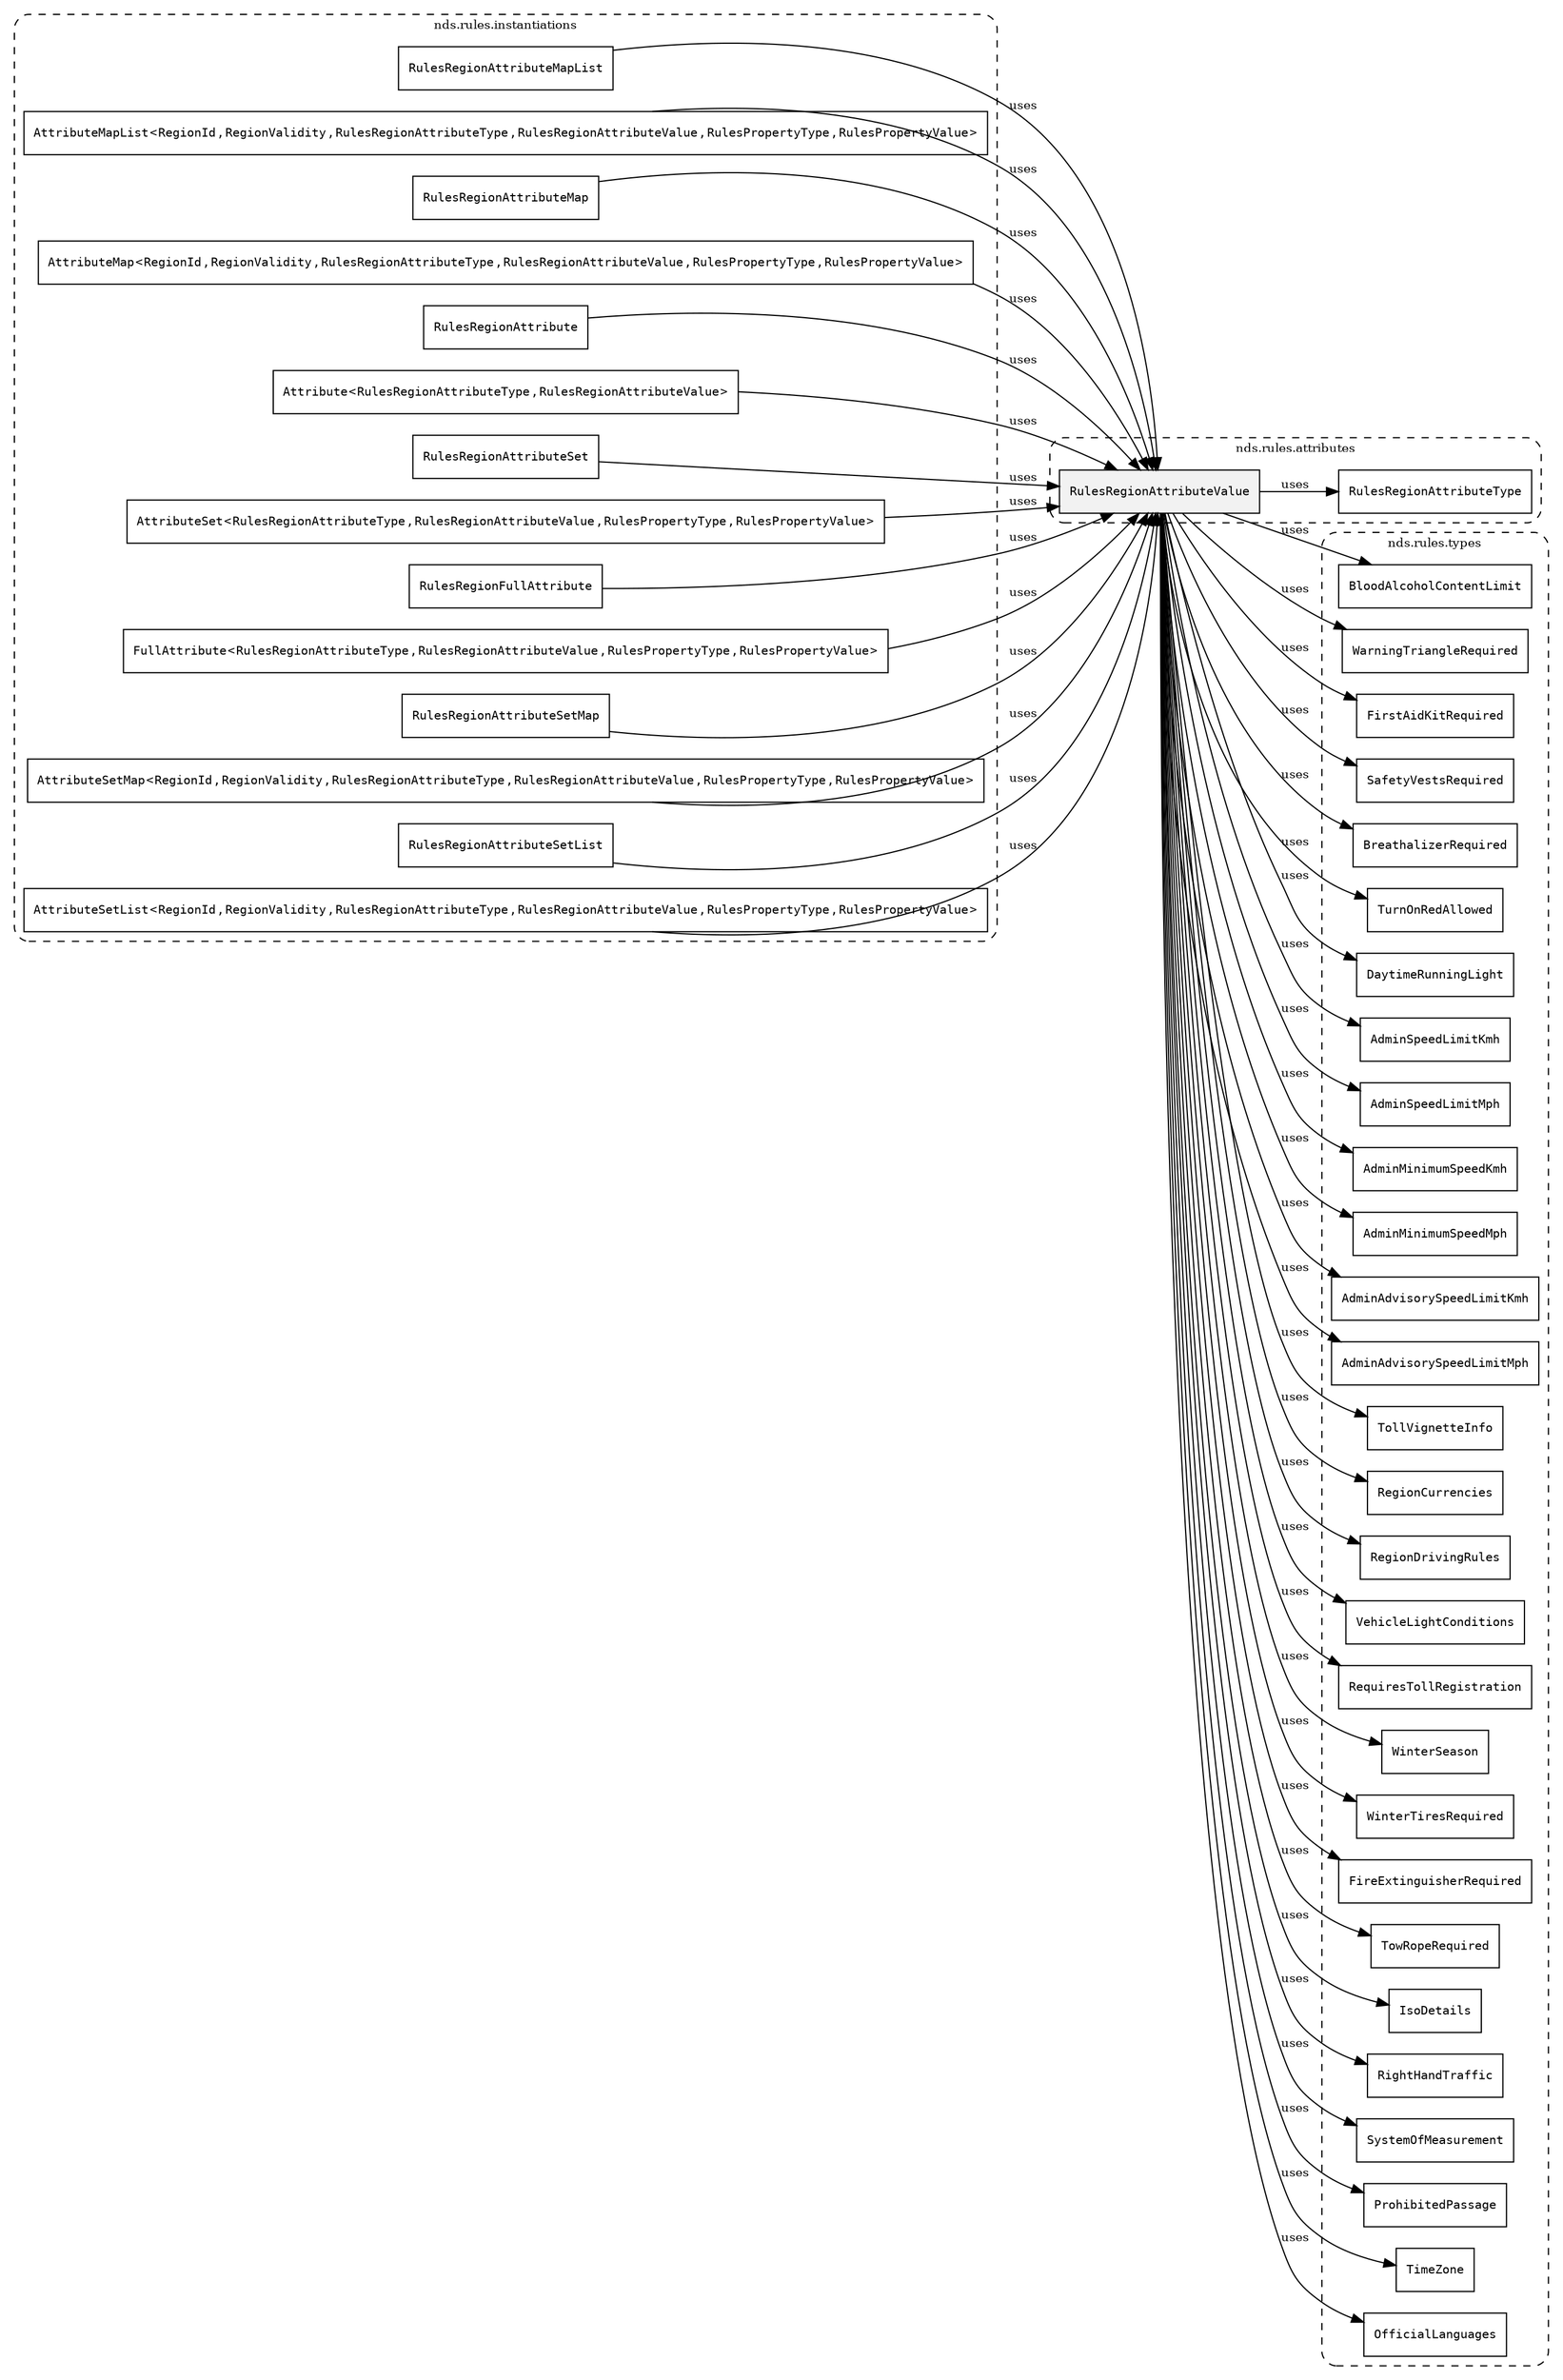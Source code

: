 /**
 * This dot file creates symbol collaboration diagram for RulesRegionAttributeValue.
 */
digraph ZSERIO
{
    node [shape=box, fontsize=10];
    rankdir="LR";
    fontsize=10;
    tooltip="RulesRegionAttributeValue collaboration diagram";

    subgraph "cluster_nds.rules.attributes"
    {
        style="dashed, rounded";
        label="nds.rules.attributes";
        tooltip="Package nds.rules.attributes";
        href="../../../content/packages/nds.rules.attributes.html#Package-nds-rules-attributes";
        target="_parent";

        "RulesRegionAttributeValue" [style="filled", fillcolor="#0000000D", target="_parent", label=<<font face="monospace"><table align="center" border="0" cellspacing="0" cellpadding="0"><tr><td href="../../../content/packages/nds.rules.attributes.html#Choice-RulesRegionAttributeValue" title="Choice defined in nds.rules.attributes">RulesRegionAttributeValue</td></tr></table></font>>];
        "RulesRegionAttributeType" [target="_parent", label=<<font face="monospace"><table align="center" border="0" cellspacing="0" cellpadding="0"><tr><td href="../../../content/packages/nds.rules.attributes.html#Enum-RulesRegionAttributeType" title="Enum defined in nds.rules.attributes">RulesRegionAttributeType</td></tr></table></font>>];
    }

    subgraph "cluster_nds.rules.types"
    {
        style="dashed, rounded";
        label="nds.rules.types";
        tooltip="Package nds.rules.types";
        href="../../../content/packages/nds.rules.types.html#Package-nds-rules-types";
        target="_parent";

        "BloodAlcoholContentLimit" [target="_parent", label=<<font face="monospace"><table align="center" border="0" cellspacing="0" cellpadding="0"><tr><td href="../../../content/packages/nds.rules.types.html#Subtype-BloodAlcoholContentLimit" title="Subtype defined in nds.rules.types">BloodAlcoholContentLimit</td></tr></table></font>>];
        "WarningTriangleRequired" [target="_parent", label=<<font face="monospace"><table align="center" border="0" cellspacing="0" cellpadding="0"><tr><td href="../../../content/packages/nds.rules.types.html#Subtype-WarningTriangleRequired" title="Subtype defined in nds.rules.types">WarningTriangleRequired</td></tr></table></font>>];
        "FirstAidKitRequired" [target="_parent", label=<<font face="monospace"><table align="center" border="0" cellspacing="0" cellpadding="0"><tr><td href="../../../content/packages/nds.rules.types.html#Subtype-FirstAidKitRequired" title="Subtype defined in nds.rules.types">FirstAidKitRequired</td></tr></table></font>>];
        "SafetyVestsRequired" [target="_parent", label=<<font face="monospace"><table align="center" border="0" cellspacing="0" cellpadding="0"><tr><td href="../../../content/packages/nds.rules.types.html#Subtype-SafetyVestsRequired" title="Subtype defined in nds.rules.types">SafetyVestsRequired</td></tr></table></font>>];
        "BreathalizerRequired" [target="_parent", label=<<font face="monospace"><table align="center" border="0" cellspacing="0" cellpadding="0"><tr><td href="../../../content/packages/nds.rules.types.html#Subtype-BreathalizerRequired" title="Subtype defined in nds.rules.types">BreathalizerRequired</td></tr></table></font>>];
        "TurnOnRedAllowed" [target="_parent", label=<<font face="monospace"><table align="center" border="0" cellspacing="0" cellpadding="0"><tr><td href="../../../content/packages/nds.rules.types.html#Subtype-TurnOnRedAllowed" title="Subtype defined in nds.rules.types">TurnOnRedAllowed</td></tr></table></font>>];
        "DaytimeRunningLight" [target="_parent", label=<<font face="monospace"><table align="center" border="0" cellspacing="0" cellpadding="0"><tr><td href="../../../content/packages/nds.rules.types.html#Subtype-DaytimeRunningLight" title="Subtype defined in nds.rules.types">DaytimeRunningLight</td></tr></table></font>>];
        "AdminSpeedLimitKmh" [target="_parent", label=<<font face="monospace"><table align="center" border="0" cellspacing="0" cellpadding="0"><tr><td href="../../../content/packages/nds.rules.types.html#Subtype-AdminSpeedLimitKmh" title="Subtype defined in nds.rules.types">AdminSpeedLimitKmh</td></tr></table></font>>];
        "AdminSpeedLimitMph" [target="_parent", label=<<font face="monospace"><table align="center" border="0" cellspacing="0" cellpadding="0"><tr><td href="../../../content/packages/nds.rules.types.html#Subtype-AdminSpeedLimitMph" title="Subtype defined in nds.rules.types">AdminSpeedLimitMph</td></tr></table></font>>];
        "AdminMinimumSpeedKmh" [target="_parent", label=<<font face="monospace"><table align="center" border="0" cellspacing="0" cellpadding="0"><tr><td href="../../../content/packages/nds.rules.types.html#Subtype-AdminMinimumSpeedKmh" title="Subtype defined in nds.rules.types">AdminMinimumSpeedKmh</td></tr></table></font>>];
        "AdminMinimumSpeedMph" [target="_parent", label=<<font face="monospace"><table align="center" border="0" cellspacing="0" cellpadding="0"><tr><td href="../../../content/packages/nds.rules.types.html#Subtype-AdminMinimumSpeedMph" title="Subtype defined in nds.rules.types">AdminMinimumSpeedMph</td></tr></table></font>>];
        "AdminAdvisorySpeedLimitKmh" [target="_parent", label=<<font face="monospace"><table align="center" border="0" cellspacing="0" cellpadding="0"><tr><td href="../../../content/packages/nds.rules.types.html#Subtype-AdminAdvisorySpeedLimitKmh" title="Subtype defined in nds.rules.types">AdminAdvisorySpeedLimitKmh</td></tr></table></font>>];
        "AdminAdvisorySpeedLimitMph" [target="_parent", label=<<font face="monospace"><table align="center" border="0" cellspacing="0" cellpadding="0"><tr><td href="../../../content/packages/nds.rules.types.html#Subtype-AdminAdvisorySpeedLimitMph" title="Subtype defined in nds.rules.types">AdminAdvisorySpeedLimitMph</td></tr></table></font>>];
        "TollVignetteInfo" [target="_parent", label=<<font face="monospace"><table align="center" border="0" cellspacing="0" cellpadding="0"><tr><td href="../../../content/packages/nds.rules.types.html#Subtype-TollVignetteInfo" title="Subtype defined in nds.rules.types">TollVignetteInfo</td></tr></table></font>>];
        "RegionCurrencies" [target="_parent", label=<<font face="monospace"><table align="center" border="0" cellspacing="0" cellpadding="0"><tr><td href="../../../content/packages/nds.rules.types.html#Subtype-RegionCurrencies" title="Subtype defined in nds.rules.types">RegionCurrencies</td></tr></table></font>>];
        "RegionDrivingRules" [target="_parent", label=<<font face="monospace"><table align="center" border="0" cellspacing="0" cellpadding="0"><tr><td href="../../../content/packages/nds.rules.types.html#Structure-RegionDrivingRules" title="Structure defined in nds.rules.types">RegionDrivingRules</td></tr></table></font>>];
        "VehicleLightConditions" [target="_parent", label=<<font face="monospace"><table align="center" border="0" cellspacing="0" cellpadding="0"><tr><td href="../../../content/packages/nds.rules.types.html#Structure-VehicleLightConditions" title="Structure defined in nds.rules.types">VehicleLightConditions</td></tr></table></font>>];
        "RequiresTollRegistration" [target="_parent", label=<<font face="monospace"><table align="center" border="0" cellspacing="0" cellpadding="0"><tr><td href="../../../content/packages/nds.rules.types.html#Subtype-RequiresTollRegistration" title="Subtype defined in nds.rules.types">RequiresTollRegistration</td></tr></table></font>>];
        "WinterSeason" [target="_parent", label=<<font face="monospace"><table align="center" border="0" cellspacing="0" cellpadding="0"><tr><td href="../../../content/packages/nds.rules.types.html#Subtype-WinterSeason" title="Subtype defined in nds.rules.types">WinterSeason</td></tr></table></font>>];
        "WinterTiresRequired" [target="_parent", label=<<font face="monospace"><table align="center" border="0" cellspacing="0" cellpadding="0"><tr><td href="../../../content/packages/nds.rules.types.html#Subtype-WinterTiresRequired" title="Subtype defined in nds.rules.types">WinterTiresRequired</td></tr></table></font>>];
        "FireExtinguisherRequired" [target="_parent", label=<<font face="monospace"><table align="center" border="0" cellspacing="0" cellpadding="0"><tr><td href="../../../content/packages/nds.rules.types.html#Subtype-FireExtinguisherRequired" title="Subtype defined in nds.rules.types">FireExtinguisherRequired</td></tr></table></font>>];
        "TowRopeRequired" [target="_parent", label=<<font face="monospace"><table align="center" border="0" cellspacing="0" cellpadding="0"><tr><td href="../../../content/packages/nds.rules.types.html#Subtype-TowRopeRequired" title="Subtype defined in nds.rules.types">TowRopeRequired</td></tr></table></font>>];
        "IsoDetails" [target="_parent", label=<<font face="monospace"><table align="center" border="0" cellspacing="0" cellpadding="0"><tr><td href="../../../content/packages/nds.rules.types.html#Subtype-IsoDetails" title="Subtype defined in nds.rules.types">IsoDetails</td></tr></table></font>>];
        "RightHandTraffic" [target="_parent", label=<<font face="monospace"><table align="center" border="0" cellspacing="0" cellpadding="0"><tr><td href="../../../content/packages/nds.rules.types.html#Subtype-RightHandTraffic" title="Subtype defined in nds.rules.types">RightHandTraffic</td></tr></table></font>>];
        "SystemOfMeasurement" [target="_parent", label=<<font face="monospace"><table align="center" border="0" cellspacing="0" cellpadding="0"><tr><td href="../../../content/packages/nds.rules.types.html#Enum-SystemOfMeasurement" title="Enum defined in nds.rules.types">SystemOfMeasurement</td></tr></table></font>>];
        "ProhibitedPassage" [target="_parent", label=<<font face="monospace"><table align="center" border="0" cellspacing="0" cellpadding="0"><tr><td href="../../../content/packages/nds.rules.types.html#Subtype-ProhibitedPassage" title="Subtype defined in nds.rules.types">ProhibitedPassage</td></tr></table></font>>];
        "TimeZone" [target="_parent", label=<<font face="monospace"><table align="center" border="0" cellspacing="0" cellpadding="0"><tr><td href="../../../content/packages/nds.rules.types.html#Structure-TimeZone" title="Structure defined in nds.rules.types">TimeZone</td></tr></table></font>>];
        "OfficialLanguages" [target="_parent", label=<<font face="monospace"><table align="center" border="0" cellspacing="0" cellpadding="0"><tr><td href="../../../content/packages/nds.rules.types.html#Structure-OfficialLanguages" title="Structure defined in nds.rules.types">OfficialLanguages</td></tr></table></font>>];
    }

    subgraph "cluster_nds.rules.instantiations"
    {
        style="dashed, rounded";
        label="nds.rules.instantiations";
        tooltip="Package nds.rules.instantiations";
        href="../../../content/packages/nds.rules.instantiations.html#Package-nds-rules-instantiations";
        target="_parent";

        "RulesRegionAttributeMapList" [target="_parent", label=<<font face="monospace"><table align="center" border="0" cellspacing="0" cellpadding="0"><tr><td href="../../../content/packages/nds.rules.instantiations.html#InstantiateType-RulesRegionAttributeMapList" title="InstantiateType defined in nds.rules.instantiations">RulesRegionAttributeMapList</td></tr></table></font>>];
        "AttributeMapList&lt;RegionId,RegionValidity,RulesRegionAttributeType,RulesRegionAttributeValue,RulesPropertyType,RulesPropertyValue&gt;" [target="_parent", label=<<font face="monospace"><table align="center" border="0" cellspacing="0" cellpadding="0"><tr><td href="../../../content/packages/nds.core.attributemap.html#Structure-AttributeMapList" title="Structure defined in nds.core.attributemap">AttributeMapList</td><td>&lt;</td><td><table align="center" border="0" cellspacing="0" cellpadding="0"><tr><td href="../../../content/packages/nds.core.types.html#Subtype-RegionId" title="Subtype defined in nds.core.types">RegionId</td></tr></table></td><td>,</td><td><table align="center" border="0" cellspacing="0" cellpadding="0"><tr><td href="../../../content/packages/nds.rules.types.html#Structure-RegionValidity" title="Structure defined in nds.rules.types">RegionValidity</td></tr></table></td><td>,</td><td><table align="center" border="0" cellspacing="0" cellpadding="0"><tr><td href="../../../content/packages/nds.rules.attributes.html#Enum-RulesRegionAttributeType" title="Enum defined in nds.rules.attributes">RulesRegionAttributeType</td></tr></table></td><td>,</td><td><table align="center" border="0" cellspacing="0" cellpadding="0"><tr><td href="../../../content/packages/nds.rules.attributes.html#Choice-RulesRegionAttributeValue" title="Choice defined in nds.rules.attributes">RulesRegionAttributeValue</td></tr></table></td><td>,</td><td><table align="center" border="0" cellspacing="0" cellpadding="0"><tr><td href="../../../content/packages/nds.rules.properties.html#Structure-RulesPropertyType" title="Structure defined in nds.rules.properties">RulesPropertyType</td></tr></table></td><td>,</td><td><table align="center" border="0" cellspacing="0" cellpadding="0"><tr><td href="../../../content/packages/nds.rules.properties.html#Structure-RulesPropertyValue" title="Structure defined in nds.rules.properties">RulesPropertyValue</td></tr></table></td><td>&gt;</td></tr></table></font>>];
        "RulesRegionAttributeMap" [target="_parent", label=<<font face="monospace"><table align="center" border="0" cellspacing="0" cellpadding="0"><tr><td href="../../../content/packages/nds.rules.instantiations.html#InstantiateType-RulesRegionAttributeMap" title="InstantiateType defined in nds.rules.instantiations">RulesRegionAttributeMap</td></tr></table></font>>];
        "AttributeMap&lt;RegionId,RegionValidity,RulesRegionAttributeType,RulesRegionAttributeValue,RulesPropertyType,RulesPropertyValue&gt;" [target="_parent", label=<<font face="monospace"><table align="center" border="0" cellspacing="0" cellpadding="0"><tr><td href="../../../content/packages/nds.core.attributemap.html#Structure-AttributeMap" title="Structure defined in nds.core.attributemap">AttributeMap</td><td>&lt;</td><td><table align="center" border="0" cellspacing="0" cellpadding="0"><tr><td href="../../../content/packages/nds.core.types.html#Subtype-RegionId" title="Subtype defined in nds.core.types">RegionId</td></tr></table></td><td>,</td><td><table align="center" border="0" cellspacing="0" cellpadding="0"><tr><td href="../../../content/packages/nds.rules.types.html#Structure-RegionValidity" title="Structure defined in nds.rules.types">RegionValidity</td></tr></table></td><td>,</td><td><table align="center" border="0" cellspacing="0" cellpadding="0"><tr><td href="../../../content/packages/nds.rules.attributes.html#Enum-RulesRegionAttributeType" title="Enum defined in nds.rules.attributes">RulesRegionAttributeType</td></tr></table></td><td>,</td><td><table align="center" border="0" cellspacing="0" cellpadding="0"><tr><td href="../../../content/packages/nds.rules.attributes.html#Choice-RulesRegionAttributeValue" title="Choice defined in nds.rules.attributes">RulesRegionAttributeValue</td></tr></table></td><td>,</td><td><table align="center" border="0" cellspacing="0" cellpadding="0"><tr><td href="../../../content/packages/nds.rules.properties.html#Structure-RulesPropertyType" title="Structure defined in nds.rules.properties">RulesPropertyType</td></tr></table></td><td>,</td><td><table align="center" border="0" cellspacing="0" cellpadding="0"><tr><td href="../../../content/packages/nds.rules.properties.html#Structure-RulesPropertyValue" title="Structure defined in nds.rules.properties">RulesPropertyValue</td></tr></table></td><td>&gt;</td></tr></table></font>>];
        "RulesRegionAttribute" [target="_parent", label=<<font face="monospace"><table align="center" border="0" cellspacing="0" cellpadding="0"><tr><td href="../../../content/packages/nds.rules.instantiations.html#InstantiateType-RulesRegionAttribute" title="InstantiateType defined in nds.rules.instantiations">RulesRegionAttribute</td></tr></table></font>>];
        "Attribute&lt;RulesRegionAttributeType,RulesRegionAttributeValue&gt;" [target="_parent", label=<<font face="monospace"><table align="center" border="0" cellspacing="0" cellpadding="0"><tr><td href="../../../content/packages/nds.core.attributemap.html#Structure-Attribute" title="Structure defined in nds.core.attributemap">Attribute</td><td>&lt;</td><td><table align="center" border="0" cellspacing="0" cellpadding="0"><tr><td href="../../../content/packages/nds.rules.attributes.html#Enum-RulesRegionAttributeType" title="Enum defined in nds.rules.attributes">RulesRegionAttributeType</td></tr></table></td><td>,</td><td><table align="center" border="0" cellspacing="0" cellpadding="0"><tr><td href="../../../content/packages/nds.rules.attributes.html#Choice-RulesRegionAttributeValue" title="Choice defined in nds.rules.attributes">RulesRegionAttributeValue</td></tr></table></td><td>&gt;</td></tr></table></font>>];
        "RulesRegionAttributeSet" [target="_parent", label=<<font face="monospace"><table align="center" border="0" cellspacing="0" cellpadding="0"><tr><td href="../../../content/packages/nds.rules.instantiations.html#InstantiateType-RulesRegionAttributeSet" title="InstantiateType defined in nds.rules.instantiations">RulesRegionAttributeSet</td></tr></table></font>>];
        "AttributeSet&lt;RulesRegionAttributeType,RulesRegionAttributeValue,RulesPropertyType,RulesPropertyValue&gt;" [target="_parent", label=<<font face="monospace"><table align="center" border="0" cellspacing="0" cellpadding="0"><tr><td href="../../../content/packages/nds.core.attributemap.html#Structure-AttributeSet" title="Structure defined in nds.core.attributemap">AttributeSet</td><td>&lt;</td><td><table align="center" border="0" cellspacing="0" cellpadding="0"><tr><td href="../../../content/packages/nds.rules.attributes.html#Enum-RulesRegionAttributeType" title="Enum defined in nds.rules.attributes">RulesRegionAttributeType</td></tr></table></td><td>,</td><td><table align="center" border="0" cellspacing="0" cellpadding="0"><tr><td href="../../../content/packages/nds.rules.attributes.html#Choice-RulesRegionAttributeValue" title="Choice defined in nds.rules.attributes">RulesRegionAttributeValue</td></tr></table></td><td>,</td><td><table align="center" border="0" cellspacing="0" cellpadding="0"><tr><td href="../../../content/packages/nds.rules.properties.html#Structure-RulesPropertyType" title="Structure defined in nds.rules.properties">RulesPropertyType</td></tr></table></td><td>,</td><td><table align="center" border="0" cellspacing="0" cellpadding="0"><tr><td href="../../../content/packages/nds.rules.properties.html#Structure-RulesPropertyValue" title="Structure defined in nds.rules.properties">RulesPropertyValue</td></tr></table></td><td>&gt;</td></tr></table></font>>];
        "RulesRegionFullAttribute" [target="_parent", label=<<font face="monospace"><table align="center" border="0" cellspacing="0" cellpadding="0"><tr><td href="../../../content/packages/nds.rules.instantiations.html#InstantiateType-RulesRegionFullAttribute" title="InstantiateType defined in nds.rules.instantiations">RulesRegionFullAttribute</td></tr></table></font>>];
        "FullAttribute&lt;RulesRegionAttributeType,RulesRegionAttributeValue,RulesPropertyType,RulesPropertyValue&gt;" [target="_parent", label=<<font face="monospace"><table align="center" border="0" cellspacing="0" cellpadding="0"><tr><td href="../../../content/packages/nds.core.attributemap.html#Structure-FullAttribute" title="Structure defined in nds.core.attributemap">FullAttribute</td><td>&lt;</td><td><table align="center" border="0" cellspacing="0" cellpadding="0"><tr><td href="../../../content/packages/nds.rules.attributes.html#Enum-RulesRegionAttributeType" title="Enum defined in nds.rules.attributes">RulesRegionAttributeType</td></tr></table></td><td>,</td><td><table align="center" border="0" cellspacing="0" cellpadding="0"><tr><td href="../../../content/packages/nds.rules.attributes.html#Choice-RulesRegionAttributeValue" title="Choice defined in nds.rules.attributes">RulesRegionAttributeValue</td></tr></table></td><td>,</td><td><table align="center" border="0" cellspacing="0" cellpadding="0"><tr><td href="../../../content/packages/nds.rules.properties.html#Structure-RulesPropertyType" title="Structure defined in nds.rules.properties">RulesPropertyType</td></tr></table></td><td>,</td><td><table align="center" border="0" cellspacing="0" cellpadding="0"><tr><td href="../../../content/packages/nds.rules.properties.html#Structure-RulesPropertyValue" title="Structure defined in nds.rules.properties">RulesPropertyValue</td></tr></table></td><td>&gt;</td></tr></table></font>>];
        "RulesRegionAttributeSetMap" [target="_parent", label=<<font face="monospace"><table align="center" border="0" cellspacing="0" cellpadding="0"><tr><td href="../../../content/packages/nds.rules.instantiations.html#InstantiateType-RulesRegionAttributeSetMap" title="InstantiateType defined in nds.rules.instantiations">RulesRegionAttributeSetMap</td></tr></table></font>>];
        "AttributeSetMap&lt;RegionId,RegionValidity,RulesRegionAttributeType,RulesRegionAttributeValue,RulesPropertyType,RulesPropertyValue&gt;" [target="_parent", label=<<font face="monospace"><table align="center" border="0" cellspacing="0" cellpadding="0"><tr><td href="../../../content/packages/nds.core.attributemap.html#Structure-AttributeSetMap" title="Structure defined in nds.core.attributemap">AttributeSetMap</td><td>&lt;</td><td><table align="center" border="0" cellspacing="0" cellpadding="0"><tr><td href="../../../content/packages/nds.core.types.html#Subtype-RegionId" title="Subtype defined in nds.core.types">RegionId</td></tr></table></td><td>,</td><td><table align="center" border="0" cellspacing="0" cellpadding="0"><tr><td href="../../../content/packages/nds.rules.types.html#Structure-RegionValidity" title="Structure defined in nds.rules.types">RegionValidity</td></tr></table></td><td>,</td><td><table align="center" border="0" cellspacing="0" cellpadding="0"><tr><td href="../../../content/packages/nds.rules.attributes.html#Enum-RulesRegionAttributeType" title="Enum defined in nds.rules.attributes">RulesRegionAttributeType</td></tr></table></td><td>,</td><td><table align="center" border="0" cellspacing="0" cellpadding="0"><tr><td href="../../../content/packages/nds.rules.attributes.html#Choice-RulesRegionAttributeValue" title="Choice defined in nds.rules.attributes">RulesRegionAttributeValue</td></tr></table></td><td>,</td><td><table align="center" border="0" cellspacing="0" cellpadding="0"><tr><td href="../../../content/packages/nds.rules.properties.html#Structure-RulesPropertyType" title="Structure defined in nds.rules.properties">RulesPropertyType</td></tr></table></td><td>,</td><td><table align="center" border="0" cellspacing="0" cellpadding="0"><tr><td href="../../../content/packages/nds.rules.properties.html#Structure-RulesPropertyValue" title="Structure defined in nds.rules.properties">RulesPropertyValue</td></tr></table></td><td>&gt;</td></tr></table></font>>];
        "RulesRegionAttributeSetList" [target="_parent", label=<<font face="monospace"><table align="center" border="0" cellspacing="0" cellpadding="0"><tr><td href="../../../content/packages/nds.rules.instantiations.html#InstantiateType-RulesRegionAttributeSetList" title="InstantiateType defined in nds.rules.instantiations">RulesRegionAttributeSetList</td></tr></table></font>>];
        "AttributeSetList&lt;RegionId,RegionValidity,RulesRegionAttributeType,RulesRegionAttributeValue,RulesPropertyType,RulesPropertyValue&gt;" [target="_parent", label=<<font face="monospace"><table align="center" border="0" cellspacing="0" cellpadding="0"><tr><td href="../../../content/packages/nds.core.attributemap.html#Structure-AttributeSetList" title="Structure defined in nds.core.attributemap">AttributeSetList</td><td>&lt;</td><td><table align="center" border="0" cellspacing="0" cellpadding="0"><tr><td href="../../../content/packages/nds.core.types.html#Subtype-RegionId" title="Subtype defined in nds.core.types">RegionId</td></tr></table></td><td>,</td><td><table align="center" border="0" cellspacing="0" cellpadding="0"><tr><td href="../../../content/packages/nds.rules.types.html#Structure-RegionValidity" title="Structure defined in nds.rules.types">RegionValidity</td></tr></table></td><td>,</td><td><table align="center" border="0" cellspacing="0" cellpadding="0"><tr><td href="../../../content/packages/nds.rules.attributes.html#Enum-RulesRegionAttributeType" title="Enum defined in nds.rules.attributes">RulesRegionAttributeType</td></tr></table></td><td>,</td><td><table align="center" border="0" cellspacing="0" cellpadding="0"><tr><td href="../../../content/packages/nds.rules.attributes.html#Choice-RulesRegionAttributeValue" title="Choice defined in nds.rules.attributes">RulesRegionAttributeValue</td></tr></table></td><td>,</td><td><table align="center" border="0" cellspacing="0" cellpadding="0"><tr><td href="../../../content/packages/nds.rules.properties.html#Structure-RulesPropertyType" title="Structure defined in nds.rules.properties">RulesPropertyType</td></tr></table></td><td>,</td><td><table align="center" border="0" cellspacing="0" cellpadding="0"><tr><td href="../../../content/packages/nds.rules.properties.html#Structure-RulesPropertyValue" title="Structure defined in nds.rules.properties">RulesPropertyValue</td></tr></table></td><td>&gt;</td></tr></table></font>>];
    }

    "RulesRegionAttributeValue" -> "RulesRegionAttributeType" [label="uses", fontsize=10];
    "RulesRegionAttributeValue" -> "BloodAlcoholContentLimit" [label="uses", fontsize=10];
    "RulesRegionAttributeValue" -> "WarningTriangleRequired" [label="uses", fontsize=10];
    "RulesRegionAttributeValue" -> "FirstAidKitRequired" [label="uses", fontsize=10];
    "RulesRegionAttributeValue" -> "SafetyVestsRequired" [label="uses", fontsize=10];
    "RulesRegionAttributeValue" -> "BreathalizerRequired" [label="uses", fontsize=10];
    "RulesRegionAttributeValue" -> "TurnOnRedAllowed" [label="uses", fontsize=10];
    "RulesRegionAttributeValue" -> "DaytimeRunningLight" [label="uses", fontsize=10];
    "RulesRegionAttributeValue" -> "AdminSpeedLimitKmh" [label="uses", fontsize=10];
    "RulesRegionAttributeValue" -> "AdminSpeedLimitMph" [label="uses", fontsize=10];
    "RulesRegionAttributeValue" -> "AdminMinimumSpeedKmh" [label="uses", fontsize=10];
    "RulesRegionAttributeValue" -> "AdminMinimumSpeedMph" [label="uses", fontsize=10];
    "RulesRegionAttributeValue" -> "AdminAdvisorySpeedLimitKmh" [label="uses", fontsize=10];
    "RulesRegionAttributeValue" -> "AdminAdvisorySpeedLimitMph" [label="uses", fontsize=10];
    "RulesRegionAttributeValue" -> "TollVignetteInfo" [label="uses", fontsize=10];
    "RulesRegionAttributeValue" -> "RegionCurrencies" [label="uses", fontsize=10];
    "RulesRegionAttributeValue" -> "RegionDrivingRules" [label="uses", fontsize=10];
    "RulesRegionAttributeValue" -> "VehicleLightConditions" [label="uses", fontsize=10];
    "RulesRegionAttributeValue" -> "RequiresTollRegistration" [label="uses", fontsize=10];
    "RulesRegionAttributeValue" -> "WinterSeason" [label="uses", fontsize=10];
    "RulesRegionAttributeValue" -> "WinterTiresRequired" [label="uses", fontsize=10];
    "RulesRegionAttributeValue" -> "FireExtinguisherRequired" [label="uses", fontsize=10];
    "RulesRegionAttributeValue" -> "TowRopeRequired" [label="uses", fontsize=10];
    "RulesRegionAttributeValue" -> "IsoDetails" [label="uses", fontsize=10];
    "RulesRegionAttributeValue" -> "RightHandTraffic" [label="uses", fontsize=10];
    "RulesRegionAttributeValue" -> "SystemOfMeasurement" [label="uses", fontsize=10];
    "RulesRegionAttributeValue" -> "ProhibitedPassage" [label="uses", fontsize=10];
    "RulesRegionAttributeValue" -> "TimeZone" [label="uses", fontsize=10];
    "RulesRegionAttributeValue" -> "OfficialLanguages" [label="uses", fontsize=10];
    "RulesRegionAttributeMapList" -> "RulesRegionAttributeValue" [label="uses", fontsize=10];
    "AttributeMapList&lt;RegionId,RegionValidity,RulesRegionAttributeType,RulesRegionAttributeValue,RulesPropertyType,RulesPropertyValue&gt;" -> "RulesRegionAttributeValue" [label="uses", fontsize=10];
    "RulesRegionAttributeMap" -> "RulesRegionAttributeValue" [label="uses", fontsize=10];
    "AttributeMap&lt;RegionId,RegionValidity,RulesRegionAttributeType,RulesRegionAttributeValue,RulesPropertyType,RulesPropertyValue&gt;" -> "RulesRegionAttributeValue" [label="uses", fontsize=10];
    "RulesRegionAttribute" -> "RulesRegionAttributeValue" [label="uses", fontsize=10];
    "Attribute&lt;RulesRegionAttributeType,RulesRegionAttributeValue&gt;" -> "RulesRegionAttributeValue" [label="uses", fontsize=10];
    "RulesRegionAttributeSet" -> "RulesRegionAttributeValue" [label="uses", fontsize=10];
    "AttributeSet&lt;RulesRegionAttributeType,RulesRegionAttributeValue,RulesPropertyType,RulesPropertyValue&gt;" -> "RulesRegionAttributeValue" [label="uses", fontsize=10];
    "RulesRegionFullAttribute" -> "RulesRegionAttributeValue" [label="uses", fontsize=10];
    "FullAttribute&lt;RulesRegionAttributeType,RulesRegionAttributeValue,RulesPropertyType,RulesPropertyValue&gt;" -> "RulesRegionAttributeValue" [label="uses", fontsize=10];
    "RulesRegionAttributeSetMap" -> "RulesRegionAttributeValue" [label="uses", fontsize=10];
    "AttributeSetMap&lt;RegionId,RegionValidity,RulesRegionAttributeType,RulesRegionAttributeValue,RulesPropertyType,RulesPropertyValue&gt;" -> "RulesRegionAttributeValue" [label="uses", fontsize=10];
    "RulesRegionAttributeSetList" -> "RulesRegionAttributeValue" [label="uses", fontsize=10];
    "AttributeSetList&lt;RegionId,RegionValidity,RulesRegionAttributeType,RulesRegionAttributeValue,RulesPropertyType,RulesPropertyValue&gt;" -> "RulesRegionAttributeValue" [label="uses", fontsize=10];
}

